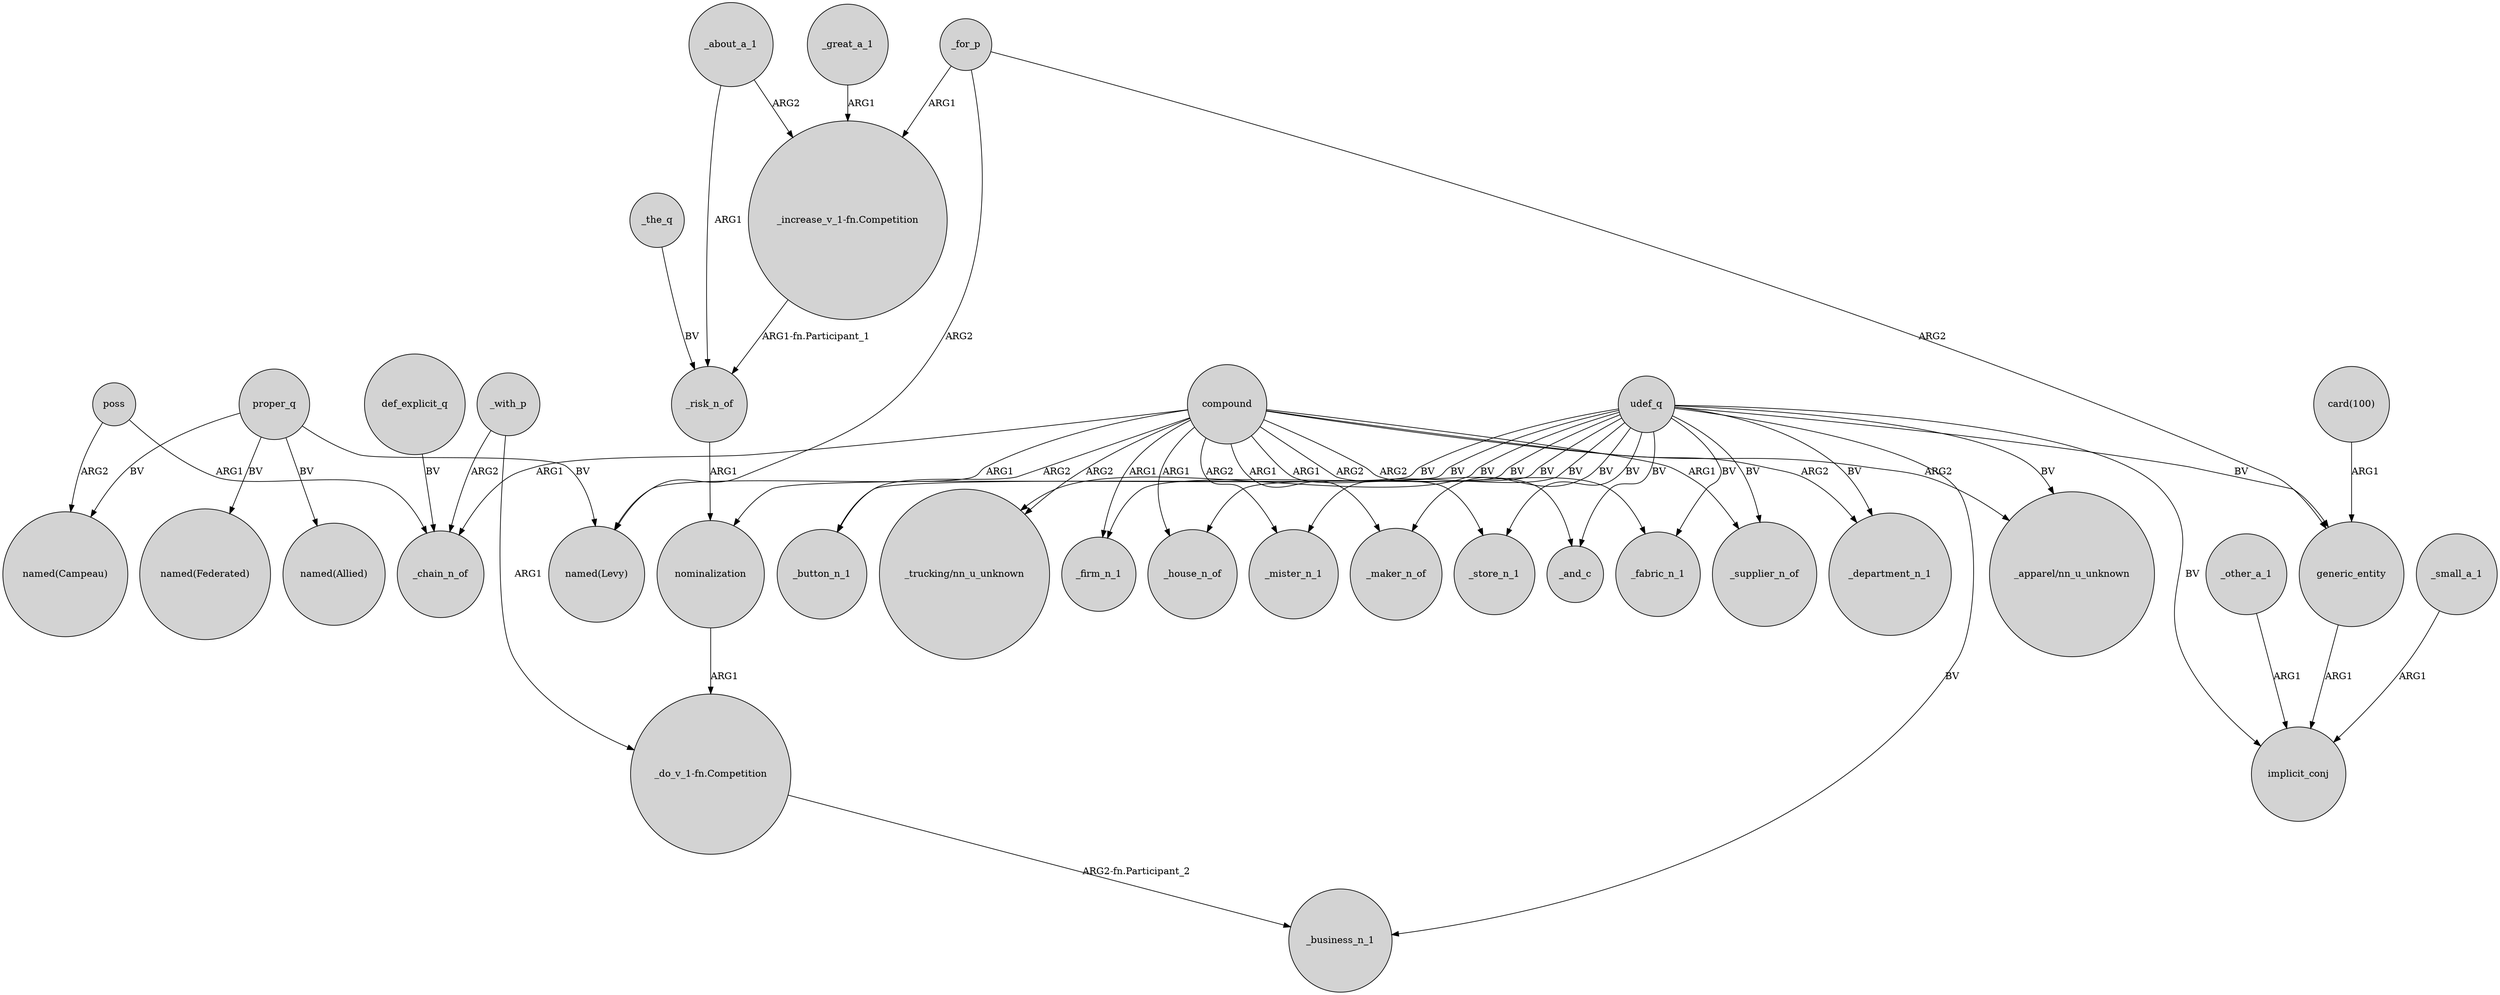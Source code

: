 digraph {
	node [shape=circle style=filled]
	compound -> _mister_n_1 [label=ARG2]
	poss -> "named(Campeau)" [label=ARG2]
	compound -> _house_n_of [label=ARG1]
	proper_q -> "named(Campeau)" [label=BV]
	_with_p -> _chain_n_of [label=ARG2]
	udef_q -> _fabric_n_1 [label=BV]
	compound -> _chain_n_of [label=ARG1]
	def_explicit_q -> _chain_n_of [label=BV]
	_about_a_1 -> "_increase_v_1-fn.Competition" [label=ARG2]
	proper_q -> "named(Federated)" [label=BV]
	_for_p -> "named(Levy)" [label=ARG2]
	udef_q -> nominalization [label=BV]
	_great_a_1 -> "_increase_v_1-fn.Competition" [label=ARG1]
	udef_q -> "_trucking/nn_u_unknown" [label=BV]
	"_increase_v_1-fn.Competition" -> _risk_n_of [label="ARG1-fn.Participant_1"]
	_for_p -> generic_entity [label=ARG2]
	proper_q -> "named(Levy)" [label=BV]
	_for_p -> "_increase_v_1-fn.Competition" [label=ARG1]
	udef_q -> _and_c [label=BV]
	udef_q -> _mister_n_1 [label=BV]
	udef_q -> _business_n_1 [label=BV]
	udef_q -> _department_n_1 [label=BV]
	compound -> "named(Levy)" [label=ARG1]
	compound -> _and_c [label=ARG2]
	udef_q -> generic_entity [label=BV]
	udef_q -> _firm_n_1 [label=BV]
	_with_p -> "_do_v_1-fn.Competition" [label=ARG1]
	_the_q -> _risk_n_of [label=BV]
	udef_q -> _maker_n_of [label=BV]
	compound -> _fabric_n_1 [label=ARG2]
	udef_q -> "_apparel/nn_u_unknown" [label=BV]
	compound -> _button_n_1 [label=ARG2]
	udef_q -> _button_n_1 [label=BV]
	udef_q -> _store_n_1 [label=BV]
	_risk_n_of -> nominalization [label=ARG1]
	compound -> _supplier_n_of [label=ARG1]
	compound -> "_apparel/nn_u_unknown" [label=ARG2]
	_small_a_1 -> implicit_conj [label=ARG1]
	udef_q -> _house_n_of [label=BV]
	proper_q -> "named(Allied)" [label=BV]
	compound -> _store_n_1 [label=ARG1]
	udef_q -> _supplier_n_of [label=BV]
	"card(100)" -> generic_entity [label=ARG1]
	compound -> "_trucking/nn_u_unknown" [label=ARG2]
	compound -> _department_n_1 [label=ARG2]
	compound -> _maker_n_of [label=ARG1]
	compound -> _firm_n_1 [label=ARG1]
	poss -> _chain_n_of [label=ARG1]
	_other_a_1 -> implicit_conj [label=ARG1]
	"_do_v_1-fn.Competition" -> _business_n_1 [label="ARG2-fn.Participant_2"]
	generic_entity -> implicit_conj [label=ARG1]
	udef_q -> implicit_conj [label=BV]
	_about_a_1 -> _risk_n_of [label=ARG1]
	nominalization -> "_do_v_1-fn.Competition" [label=ARG1]
}
